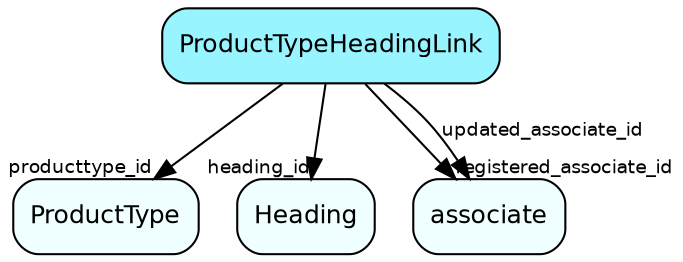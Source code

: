 digraph ProductTypeHeadingLink  {
node [shape = box style="rounded, filled" fontname = "Helvetica" fontsize = "12" ]
edge [fontname = "Helvetica" fontsize = "9"]

ProductTypeHeadingLink[fillcolor = "cadetblue1"]
ProductType[fillcolor = "azure1"]
Heading[fillcolor = "azure1"]
associate[fillcolor = "azure1"]
ProductTypeHeadingLink -> ProductType [headlabel = "producttype_id"]
ProductTypeHeadingLink -> Heading [headlabel = "heading_id"]
ProductTypeHeadingLink -> associate [headlabel = "registered_associate_id"]
ProductTypeHeadingLink -> associate [label = "updated_associate_id"]
}
